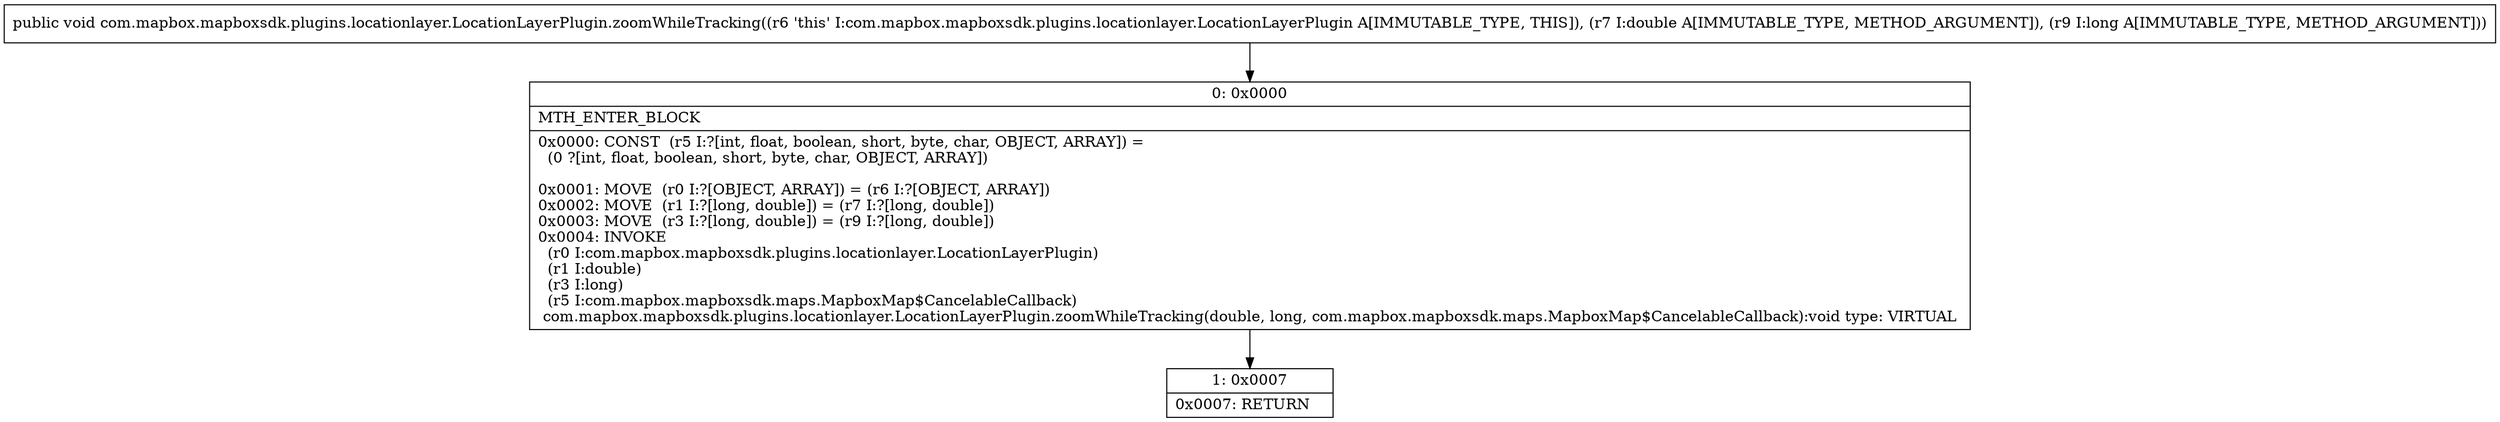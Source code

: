 digraph "CFG forcom.mapbox.mapboxsdk.plugins.locationlayer.LocationLayerPlugin.zoomWhileTracking(DJ)V" {
Node_0 [shape=record,label="{0\:\ 0x0000|MTH_ENTER_BLOCK\l|0x0000: CONST  (r5 I:?[int, float, boolean, short, byte, char, OBJECT, ARRAY]) = \l  (0 ?[int, float, boolean, short, byte, char, OBJECT, ARRAY])\l \l0x0001: MOVE  (r0 I:?[OBJECT, ARRAY]) = (r6 I:?[OBJECT, ARRAY]) \l0x0002: MOVE  (r1 I:?[long, double]) = (r7 I:?[long, double]) \l0x0003: MOVE  (r3 I:?[long, double]) = (r9 I:?[long, double]) \l0x0004: INVOKE  \l  (r0 I:com.mapbox.mapboxsdk.plugins.locationlayer.LocationLayerPlugin)\l  (r1 I:double)\l  (r3 I:long)\l  (r5 I:com.mapbox.mapboxsdk.maps.MapboxMap$CancelableCallback)\l com.mapbox.mapboxsdk.plugins.locationlayer.LocationLayerPlugin.zoomWhileTracking(double, long, com.mapbox.mapboxsdk.maps.MapboxMap$CancelableCallback):void type: VIRTUAL \l}"];
Node_1 [shape=record,label="{1\:\ 0x0007|0x0007: RETURN   \l}"];
MethodNode[shape=record,label="{public void com.mapbox.mapboxsdk.plugins.locationlayer.LocationLayerPlugin.zoomWhileTracking((r6 'this' I:com.mapbox.mapboxsdk.plugins.locationlayer.LocationLayerPlugin A[IMMUTABLE_TYPE, THIS]), (r7 I:double A[IMMUTABLE_TYPE, METHOD_ARGUMENT]), (r9 I:long A[IMMUTABLE_TYPE, METHOD_ARGUMENT])) }"];
MethodNode -> Node_0;
Node_0 -> Node_1;
}

